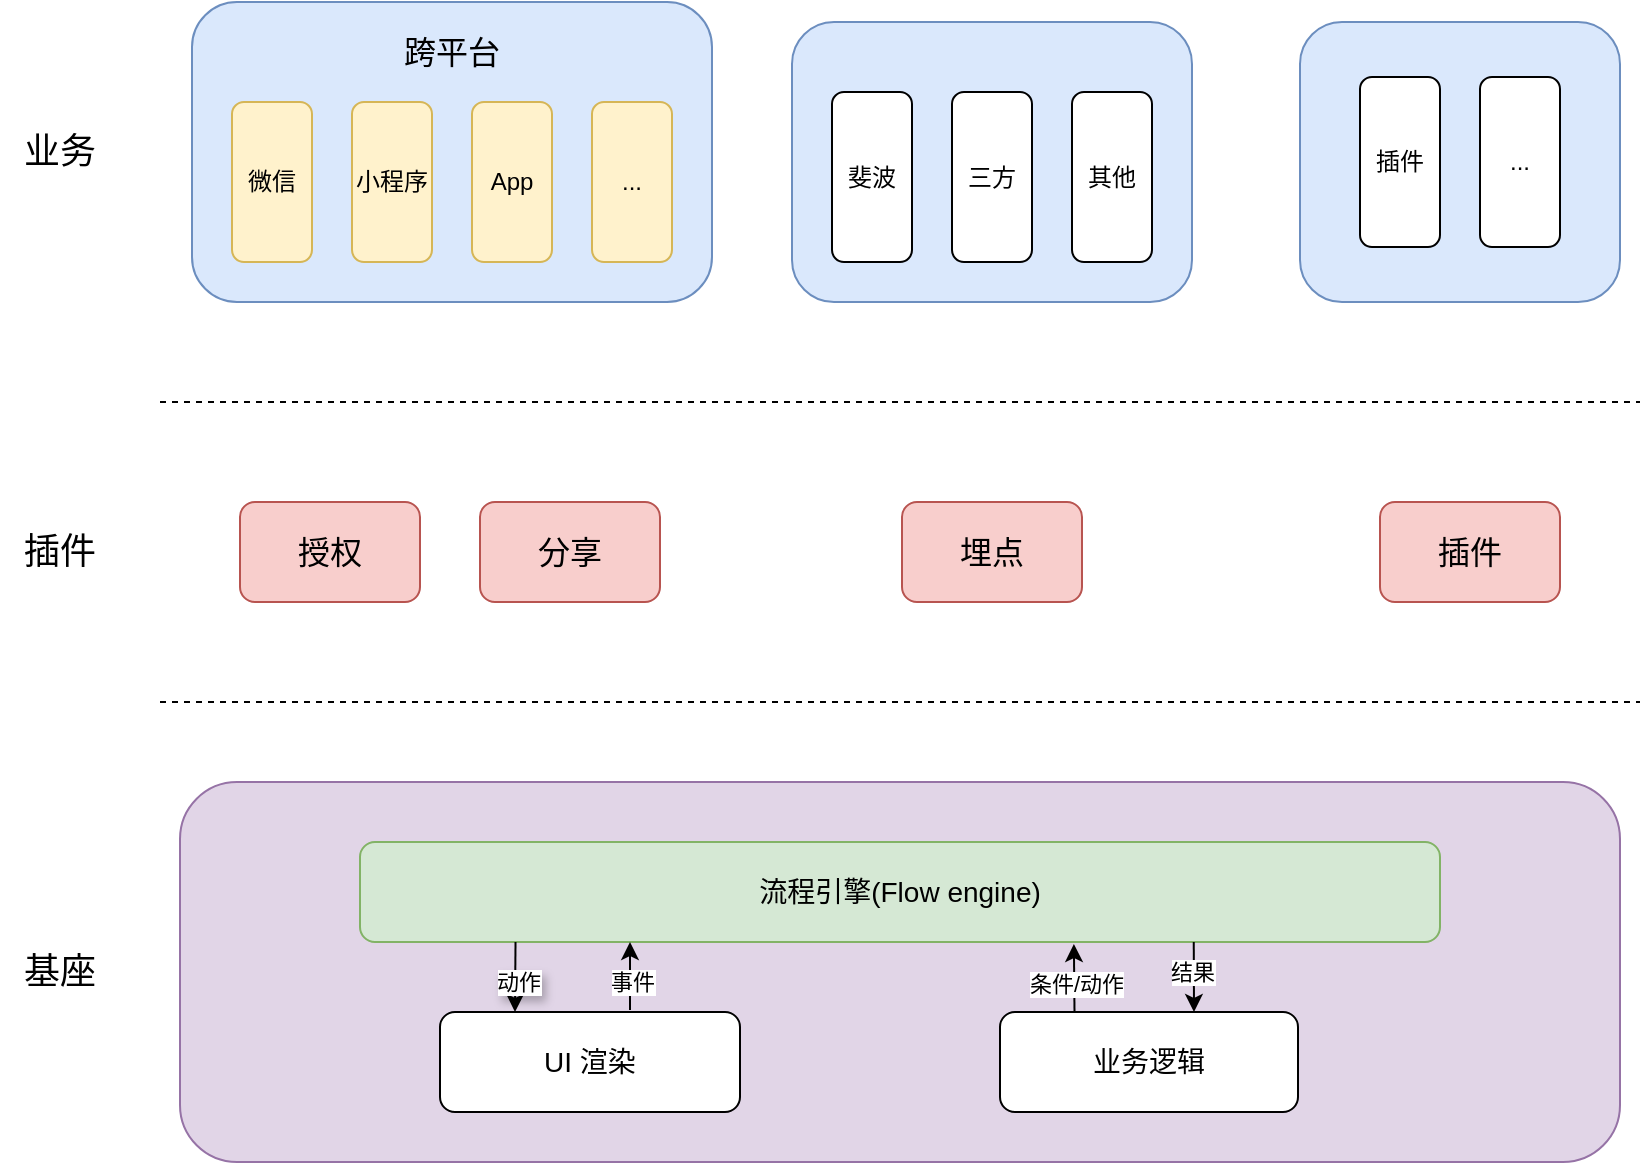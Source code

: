 <mxfile version="26.2.15">
  <diagram name="第 1 页" id="vRpVN7Ww9zRFHD6vS2Fb">
    <mxGraphModel dx="1018" dy="655" grid="1" gridSize="10" guides="1" tooltips="1" connect="1" arrows="1" fold="1" page="1" pageScale="1" pageWidth="827" pageHeight="1169" math="0" shadow="0">
      <root>
        <mxCell id="0" />
        <mxCell id="1" parent="0" />
        <mxCell id="VtzdXUfwaXoc7ZhcKhH5-1" value="" style="endArrow=none;dashed=1;html=1;rounded=0;" edge="1" parent="1">
          <mxGeometry width="50" height="50" relative="1" as="geometry">
            <mxPoint x="100" y="250" as="sourcePoint" />
            <mxPoint x="840" y="250" as="targetPoint" />
          </mxGeometry>
        </mxCell>
        <mxCell id="VtzdXUfwaXoc7ZhcKhH5-9" value="" style="group;fontSize=14;" vertex="1" connectable="0" parent="1">
          <mxGeometry x="116" y="50" width="260" height="150" as="geometry" />
        </mxCell>
        <mxCell id="VtzdXUfwaXoc7ZhcKhH5-2" value="" style="rounded=1;whiteSpace=wrap;html=1;fillColor=#dae8fc;strokeColor=#6c8ebf;" vertex="1" parent="VtzdXUfwaXoc7ZhcKhH5-9">
          <mxGeometry width="260" height="150" as="geometry" />
        </mxCell>
        <mxCell id="VtzdXUfwaXoc7ZhcKhH5-3" value="微信" style="rounded=1;whiteSpace=wrap;html=1;flipV=0;flipH=0;fillColor=#fff2cc;strokeColor=#d6b656;" vertex="1" parent="VtzdXUfwaXoc7ZhcKhH5-9">
          <mxGeometry x="20" y="50" width="40" height="80" as="geometry" />
        </mxCell>
        <mxCell id="VtzdXUfwaXoc7ZhcKhH5-4" value="小程序&lt;span style=&quot;color: rgba(0, 0, 0, 0); font-family: monospace; font-size: 0px; text-align: start; text-wrap-mode: nowrap;&quot;&gt;%3CmxGraphModel%3E%3Croot%3E%3CmxCell%20id%3D%220%22%2F%3E%3CmxCell%20id%3D%221%22%20parent%3D%220%22%2F%3E%3CmxCell%20id%3D%222%22%20value%3D%22%E5%BE%AE%E4%BF%A1%22%20style%3D%22rounded%3D1%3BwhiteSpace%3Dwrap%3Bhtml%3D1%3BflipV%3D0%3BflipH%3D0%3B%22%20vertex%3D%221%22%20parent%3D%221%22%3E%3CmxGeometry%20x%3D%22200%22%20y%3D%2290%22%20width%3D%2240%22%20height%3D%2280%22%20as%3D%22geometry%22%2F%3E%3C%2FmxCell%3E%3C%2Froot%3E%3C%2FmxGraphModel%3E&lt;/span&gt;" style="rounded=1;whiteSpace=wrap;html=1;flipV=0;flipH=0;fillColor=#fff2cc;strokeColor=#d6b656;" vertex="1" parent="VtzdXUfwaXoc7ZhcKhH5-9">
          <mxGeometry x="80" y="50" width="40" height="80" as="geometry" />
        </mxCell>
        <mxCell id="VtzdXUfwaXoc7ZhcKhH5-5" value="App" style="rounded=1;whiteSpace=wrap;html=1;flipV=0;flipH=0;fillColor=#fff2cc;strokeColor=#d6b656;" vertex="1" parent="VtzdXUfwaXoc7ZhcKhH5-9">
          <mxGeometry x="140" y="50" width="40" height="80" as="geometry" />
        </mxCell>
        <mxCell id="VtzdXUfwaXoc7ZhcKhH5-6" value="..." style="rounded=1;whiteSpace=wrap;html=1;flipV=0;flipH=0;fillColor=#fff2cc;strokeColor=#d6b656;" vertex="1" parent="VtzdXUfwaXoc7ZhcKhH5-9">
          <mxGeometry x="200" y="50" width="40" height="80" as="geometry" />
        </mxCell>
        <mxCell id="VtzdXUfwaXoc7ZhcKhH5-7" value="跨平台" style="text;html=1;align=center;verticalAlign=middle;whiteSpace=wrap;rounded=0;fontSize=16;" vertex="1" parent="VtzdXUfwaXoc7ZhcKhH5-9">
          <mxGeometry x="100" y="10" width="60" height="30" as="geometry" />
        </mxCell>
        <mxCell id="VtzdXUfwaXoc7ZhcKhH5-13" value="" style="group" vertex="1" connectable="0" parent="1">
          <mxGeometry x="416" y="60" width="200" height="140" as="geometry" />
        </mxCell>
        <mxCell id="VtzdXUfwaXoc7ZhcKhH5-8" value="" style="rounded=1;whiteSpace=wrap;html=1;fillColor=#dae8fc;strokeColor=#6c8ebf;" vertex="1" parent="VtzdXUfwaXoc7ZhcKhH5-13">
          <mxGeometry width="200" height="140" as="geometry" />
        </mxCell>
        <mxCell id="VtzdXUfwaXoc7ZhcKhH5-10" value="斐波" style="rounded=1;whiteSpace=wrap;html=1;" vertex="1" parent="VtzdXUfwaXoc7ZhcKhH5-13">
          <mxGeometry x="20" y="35" width="40" height="85" as="geometry" />
        </mxCell>
        <mxCell id="VtzdXUfwaXoc7ZhcKhH5-11" value="三方" style="rounded=1;whiteSpace=wrap;html=1;" vertex="1" parent="VtzdXUfwaXoc7ZhcKhH5-13">
          <mxGeometry x="80" y="35" width="40" height="85" as="geometry" />
        </mxCell>
        <mxCell id="VtzdXUfwaXoc7ZhcKhH5-12" value="其他" style="rounded=1;whiteSpace=wrap;html=1;" vertex="1" parent="VtzdXUfwaXoc7ZhcKhH5-13">
          <mxGeometry x="140" y="35" width="40" height="85" as="geometry" />
        </mxCell>
        <mxCell id="VtzdXUfwaXoc7ZhcKhH5-15" value="" style="rounded=1;whiteSpace=wrap;html=1;fillColor=#dae8fc;strokeColor=#6c8ebf;" vertex="1" parent="1">
          <mxGeometry x="670" y="60" width="160" height="140" as="geometry" />
        </mxCell>
        <mxCell id="VtzdXUfwaXoc7ZhcKhH5-16" value="插件" style="rounded=1;whiteSpace=wrap;html=1;" vertex="1" parent="1">
          <mxGeometry x="700" y="87.5" width="40" height="85" as="geometry" />
        </mxCell>
        <mxCell id="VtzdXUfwaXoc7ZhcKhH5-17" value="..." style="rounded=1;whiteSpace=wrap;html=1;" vertex="1" parent="1">
          <mxGeometry x="760" y="87.5" width="40" height="85" as="geometry" />
        </mxCell>
        <mxCell id="VtzdXUfwaXoc7ZhcKhH5-19" value="业务" style="text;html=1;align=center;verticalAlign=middle;whiteSpace=wrap;rounded=0;fontSize=18;" vertex="1" parent="1">
          <mxGeometry x="20" y="110" width="60" height="30" as="geometry" />
        </mxCell>
        <mxCell id="VtzdXUfwaXoc7ZhcKhH5-20" value="授权" style="rounded=1;whiteSpace=wrap;html=1;fontSize=16;fillColor=#f8cecc;strokeColor=#b85450;" vertex="1" parent="1">
          <mxGeometry x="140" y="300" width="90" height="50" as="geometry" />
        </mxCell>
        <mxCell id="VtzdXUfwaXoc7ZhcKhH5-21" value="分享" style="rounded=1;whiteSpace=wrap;html=1;fontSize=16;fillColor=#f8cecc;strokeColor=#b85450;" vertex="1" parent="1">
          <mxGeometry x="260" y="300" width="90" height="50" as="geometry" />
        </mxCell>
        <mxCell id="VtzdXUfwaXoc7ZhcKhH5-22" value="插件" style="rounded=1;whiteSpace=wrap;html=1;fontSize=16;fillColor=#f8cecc;strokeColor=#b85450;" vertex="1" parent="1">
          <mxGeometry x="710" y="300" width="90" height="50" as="geometry" />
        </mxCell>
        <mxCell id="VtzdXUfwaXoc7ZhcKhH5-23" value="埋点" style="rounded=1;whiteSpace=wrap;html=1;fontSize=16;fillColor=#f8cecc;strokeColor=#b85450;" vertex="1" parent="1">
          <mxGeometry x="471" y="300" width="90" height="50" as="geometry" />
        </mxCell>
        <mxCell id="VtzdXUfwaXoc7ZhcKhH5-25" value="插件" style="text;html=1;align=center;verticalAlign=middle;whiteSpace=wrap;rounded=0;fontSize=18;" vertex="1" parent="1">
          <mxGeometry x="20" y="310" width="60" height="30" as="geometry" />
        </mxCell>
        <mxCell id="VtzdXUfwaXoc7ZhcKhH5-26" value="" style="endArrow=none;dashed=1;html=1;rounded=0;" edge="1" parent="1">
          <mxGeometry width="50" height="50" relative="1" as="geometry">
            <mxPoint x="100" y="400" as="sourcePoint" />
            <mxPoint x="840" y="400" as="targetPoint" />
            <Array as="points">
              <mxPoint x="280" y="400" />
              <mxPoint x="460" y="400" />
            </Array>
          </mxGeometry>
        </mxCell>
        <mxCell id="VtzdXUfwaXoc7ZhcKhH5-27" value="基座" style="text;html=1;align=center;verticalAlign=middle;whiteSpace=wrap;rounded=0;fontSize=18;" vertex="1" parent="1">
          <mxGeometry x="20" y="520" width="60" height="30" as="geometry" />
        </mxCell>
        <mxCell id="VtzdXUfwaXoc7ZhcKhH5-28" value="" style="rounded=1;whiteSpace=wrap;html=1;fillColor=#e1d5e7;strokeColor=#9673a6;" vertex="1" parent="1">
          <mxGeometry x="110" y="440" width="720" height="190" as="geometry" />
        </mxCell>
        <mxCell id="VtzdXUfwaXoc7ZhcKhH5-29" value="流程引擎(Flow engine)" style="rounded=1;whiteSpace=wrap;html=1;fontSize=14;fillColor=#d5e8d4;strokeColor=#82b366;" vertex="1" parent="1">
          <mxGeometry x="200" y="470" width="540" height="50" as="geometry" />
        </mxCell>
        <mxCell id="VtzdXUfwaXoc7ZhcKhH5-30" value="UI 渲染" style="rounded=1;whiteSpace=wrap;html=1;fontSize=14;" vertex="1" parent="1">
          <mxGeometry x="240" y="555" width="150" height="50" as="geometry" />
        </mxCell>
        <mxCell id="VtzdXUfwaXoc7ZhcKhH5-31" value="业务逻辑" style="rounded=1;whiteSpace=wrap;html=1;fontSize=14;" vertex="1" parent="1">
          <mxGeometry x="520" y="555" width="149" height="50" as="geometry" />
        </mxCell>
        <mxCell id="VtzdXUfwaXoc7ZhcKhH5-32" value="" style="endArrow=classic;html=1;rounded=0;entryX=0.25;entryY=0;entryDx=0;entryDy=0;exitX=0.144;exitY=1;exitDx=0;exitDy=0;exitPerimeter=0;" edge="1" parent="1" source="VtzdXUfwaXoc7ZhcKhH5-29" target="VtzdXUfwaXoc7ZhcKhH5-30">
          <mxGeometry width="50" height="50" relative="1" as="geometry">
            <mxPoint x="280" y="520" as="sourcePoint" />
            <mxPoint x="330" y="470" as="targetPoint" />
          </mxGeometry>
        </mxCell>
        <mxCell id="VtzdXUfwaXoc7ZhcKhH5-35" value="动作" style="edgeLabel;html=1;align=center;verticalAlign=middle;resizable=0;points=[];labelBackgroundColor=light-dark(#FFFFFF,#EDEDED);textShadow=1;" vertex="1" connectable="0" parent="VtzdXUfwaXoc7ZhcKhH5-32">
          <mxGeometry x="0.142" y="1" relative="1" as="geometry">
            <mxPoint as="offset" />
          </mxGeometry>
        </mxCell>
        <mxCell id="VtzdXUfwaXoc7ZhcKhH5-33" value="" style="endArrow=classic;html=1;rounded=0;" edge="1" parent="1">
          <mxGeometry width="50" height="50" relative="1" as="geometry">
            <mxPoint x="335" y="554" as="sourcePoint" />
            <mxPoint x="335" y="520" as="targetPoint" />
          </mxGeometry>
        </mxCell>
        <mxCell id="VtzdXUfwaXoc7ZhcKhH5-34" value="事件" style="edgeLabel;html=1;align=center;verticalAlign=middle;resizable=0;points=[];" vertex="1" connectable="0" parent="VtzdXUfwaXoc7ZhcKhH5-33">
          <mxGeometry x="-0.176" y="-1" relative="1" as="geometry">
            <mxPoint as="offset" />
          </mxGeometry>
        </mxCell>
        <mxCell id="VtzdXUfwaXoc7ZhcKhH5-36" value="" style="endArrow=classic;html=1;rounded=0;entryX=0.661;entryY=1.02;entryDx=0;entryDy=0;entryPerimeter=0;exitX=0.25;exitY=0;exitDx=0;exitDy=0;" edge="1" parent="1" source="VtzdXUfwaXoc7ZhcKhH5-31" target="VtzdXUfwaXoc7ZhcKhH5-29">
          <mxGeometry width="50" height="50" relative="1" as="geometry">
            <mxPoint x="345" y="564" as="sourcePoint" />
            <mxPoint x="345" y="530" as="targetPoint" />
          </mxGeometry>
        </mxCell>
        <mxCell id="VtzdXUfwaXoc7ZhcKhH5-37" value="条件/动作" style="edgeLabel;html=1;align=center;verticalAlign=middle;resizable=0;points=[];" vertex="1" connectable="0" parent="VtzdXUfwaXoc7ZhcKhH5-36">
          <mxGeometry x="-0.176" y="-1" relative="1" as="geometry">
            <mxPoint as="offset" />
          </mxGeometry>
        </mxCell>
        <mxCell id="VtzdXUfwaXoc7ZhcKhH5-38" value="" style="endArrow=classic;html=1;rounded=0;exitX=0.772;exitY=1;exitDx=0;exitDy=0;exitPerimeter=0;entryX=0.651;entryY=0;entryDx=0;entryDy=0;entryPerimeter=0;" edge="1" parent="1" source="VtzdXUfwaXoc7ZhcKhH5-29" target="VtzdXUfwaXoc7ZhcKhH5-31">
          <mxGeometry width="50" height="50" relative="1" as="geometry">
            <mxPoint x="567" y="565" as="sourcePoint" />
            <mxPoint x="617" y="550" as="targetPoint" />
          </mxGeometry>
        </mxCell>
        <mxCell id="VtzdXUfwaXoc7ZhcKhH5-39" value="结果" style="edgeLabel;html=1;align=center;verticalAlign=middle;resizable=0;points=[];" vertex="1" connectable="0" parent="VtzdXUfwaXoc7ZhcKhH5-38">
          <mxGeometry x="-0.176" y="-1" relative="1" as="geometry">
            <mxPoint as="offset" />
          </mxGeometry>
        </mxCell>
      </root>
    </mxGraphModel>
  </diagram>
</mxfile>
